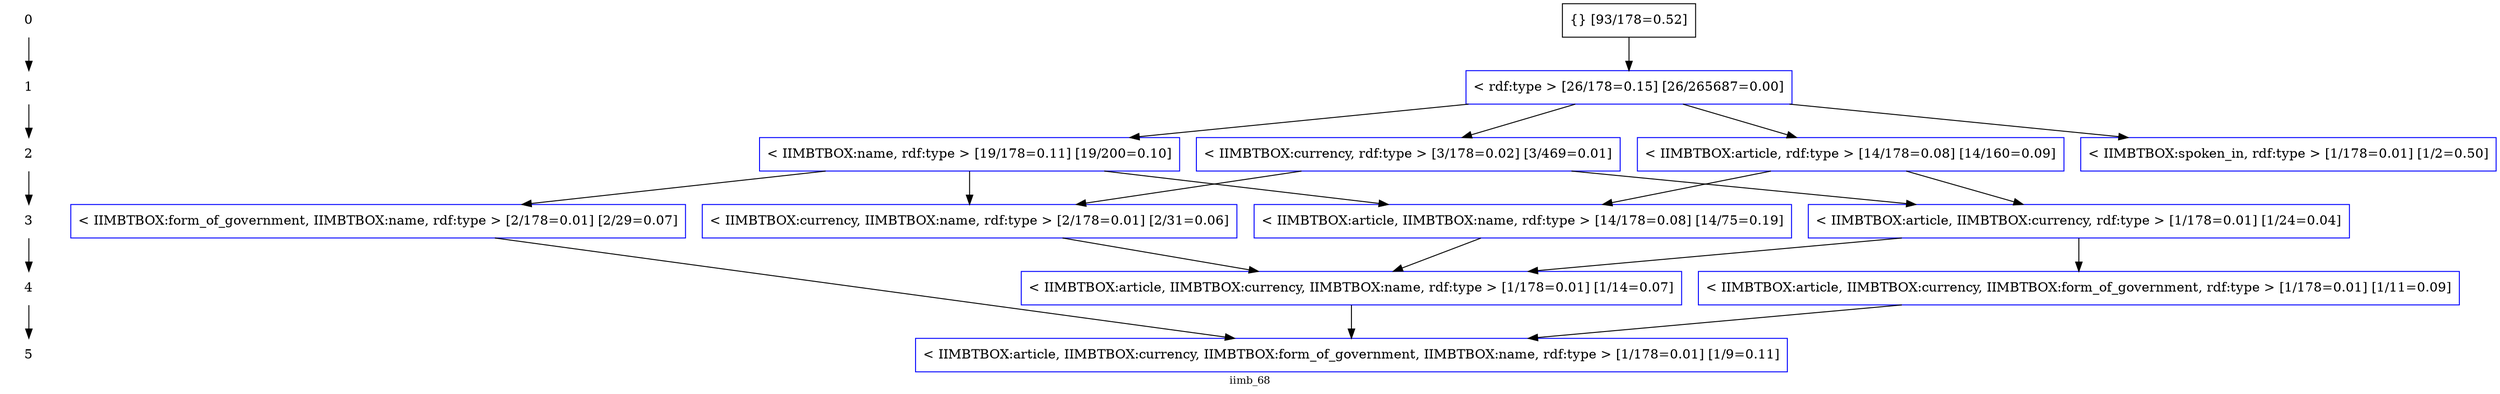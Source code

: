 digraph iimb_68 {
  {
    rank=same;
    node_r0 [label="0", shape="plaintext"];
    node_n97d170e1550eee4afc0af065b78cda302a97674c [color="black", label="{} [93/178=0.52]", shape="rectangle", style="solid"];
  }
  {
    rank=same;
    node_r1 [label="1", shape="plaintext"];
    node_n3c197cb1f6842dc41aa48dc8b9032284bcf39a27 [color="blue", label="< rdf:type > [26/178=0.15] [26/265687=0.00]", shape="rectangle", style="solid"];
  }
  {
    rank=same;
    node_r2 [label="2", shape="plaintext"];
    node_nc2c6a832113450f98f454fe5aca8e1352d2f13d7 [color="blue", label="< IIMBTBOX:article, rdf:type > [14/178=0.08] [14/160=0.09]", shape="rectangle", style="solid"];
    node_n76925b9967b455dafe672dbc3e6378f92b41ff12 [color="blue", label="< IIMBTBOX:currency, rdf:type > [3/178=0.02] [3/469=0.01]", shape="rectangle", style="solid"];
    node_n80bb4dd36e016f9285a39311cf8a75356e62accd [color="blue", label="< IIMBTBOX:name, rdf:type > [19/178=0.11] [19/200=0.10]", shape="rectangle", style="solid"];
    node_nd31f85a96ae626525719c53d5d2ba6caca661d18 [color="blue", label="< IIMBTBOX:spoken_in, rdf:type > [1/178=0.01] [1/2=0.50]", shape="rectangle", style="solid"];
  }
  {
    rank=same;
    node_r3 [label="3", shape="plaintext"];
    node_n11c1dd5e9a6d8206b0814410cc7ded00223933cc [color="blue", label="< IIMBTBOX:article, IIMBTBOX:currency, rdf:type > [1/178=0.01] [1/24=0.04]", shape="rectangle", style="solid"];
    node_n2a6578f22a81833da3ebf8c90430904bb81f93e0 [color="blue", label="< IIMBTBOX:article, IIMBTBOX:name, rdf:type > [14/178=0.08] [14/75=0.19]", shape="rectangle", style="solid"];
    node_ne011c73957338b5603cffa07ac0490c3b5cb3ac5 [color="blue", label="< IIMBTBOX:currency, IIMBTBOX:name, rdf:type > [2/178=0.01] [2/31=0.06]", shape="rectangle", style="solid"];
    node_nbb55f02aee32bdf6f24e750b78acc7b8f71f48d7 [color="blue", label="< IIMBTBOX:form_of_government, IIMBTBOX:name, rdf:type > [2/178=0.01] [2/29=0.07]", shape="rectangle", style="solid"];
  }
  {
    rank=same;
    node_r4 [label="4", shape="plaintext"];
    node_n38cefea00a6e88e1410357cf17b37e0ce5a498bf [color="blue", label="< IIMBTBOX:article, IIMBTBOX:currency, IIMBTBOX:form_of_government, rdf:type > [1/178=0.01] [1/11=0.09]", shape="rectangle", style="solid"];
    node_n460bde564bcbbed07eea4ea79c4e0897568329d5 [color="blue", label="< IIMBTBOX:article, IIMBTBOX:currency, IIMBTBOX:name, rdf:type > [1/178=0.01] [1/14=0.07]", shape="rectangle", style="solid"];
  }
  {
    rank=same;
    node_r5 [label="5", shape="plaintext"];
    node_n1e4e97b0d9eedbaa39b4f90169f9f247571c93b1 [color="blue", label="< IIMBTBOX:article, IIMBTBOX:currency, IIMBTBOX:form_of_government, IIMBTBOX:name, rdf:type > [1/178=0.01] [1/9=0.11]", shape="rectangle", style="solid"];
  }


  node_r0 -> node_r1 ;
  node_r1 -> node_r2 ;
  node_r2 -> node_r3 ;
  node_r3 -> node_r4 ;
  node_r4 -> node_r5 ;

  node_n38cefea00a6e88e1410357cf17b37e0ce5a498bf -> node_n1e4e97b0d9eedbaa39b4f90169f9f247571c93b1 [color="black", style="solid"];
  node_n460bde564bcbbed07eea4ea79c4e0897568329d5 -> node_n1e4e97b0d9eedbaa39b4f90169f9f247571c93b1 [color="black", style="solid"];
  node_nbb55f02aee32bdf6f24e750b78acc7b8f71f48d7 -> node_n1e4e97b0d9eedbaa39b4f90169f9f247571c93b1 [color="black", style="solid"];
  node_n11c1dd5e9a6d8206b0814410cc7ded00223933cc -> node_n38cefea00a6e88e1410357cf17b37e0ce5a498bf [color="black", style="solid"];
  node_n11c1dd5e9a6d8206b0814410cc7ded00223933cc -> node_n460bde564bcbbed07eea4ea79c4e0897568329d5 [color="black", style="solid"];
  node_n2a6578f22a81833da3ebf8c90430904bb81f93e0 -> node_n460bde564bcbbed07eea4ea79c4e0897568329d5 [color="black", style="solid"];
  node_ne011c73957338b5603cffa07ac0490c3b5cb3ac5 -> node_n460bde564bcbbed07eea4ea79c4e0897568329d5 [color="black", style="solid"];
  node_nc2c6a832113450f98f454fe5aca8e1352d2f13d7 -> node_n11c1dd5e9a6d8206b0814410cc7ded00223933cc [color="black", style="solid"];
  node_n76925b9967b455dafe672dbc3e6378f92b41ff12 -> node_n11c1dd5e9a6d8206b0814410cc7ded00223933cc [color="black", style="solid"];
  node_nc2c6a832113450f98f454fe5aca8e1352d2f13d7 -> node_n2a6578f22a81833da3ebf8c90430904bb81f93e0 [color="black", style="solid"];
  node_n80bb4dd36e016f9285a39311cf8a75356e62accd -> node_n2a6578f22a81833da3ebf8c90430904bb81f93e0 [color="black", style="solid"];
  node_n3c197cb1f6842dc41aa48dc8b9032284bcf39a27 -> node_nc2c6a832113450f98f454fe5aca8e1352d2f13d7 [color="black", style="solid"];
  node_n76925b9967b455dafe672dbc3e6378f92b41ff12 -> node_ne011c73957338b5603cffa07ac0490c3b5cb3ac5 [color="black", style="solid"];
  node_n80bb4dd36e016f9285a39311cf8a75356e62accd -> node_ne011c73957338b5603cffa07ac0490c3b5cb3ac5 [color="black", style="solid"];
  node_n3c197cb1f6842dc41aa48dc8b9032284bcf39a27 -> node_n76925b9967b455dafe672dbc3e6378f92b41ff12 [color="black", style="solid"];
  node_n80bb4dd36e016f9285a39311cf8a75356e62accd -> node_nbb55f02aee32bdf6f24e750b78acc7b8f71f48d7 [color="black", style="solid"];
  node_n3c197cb1f6842dc41aa48dc8b9032284bcf39a27 -> node_n80bb4dd36e016f9285a39311cf8a75356e62accd [color="black", style="solid"];
  node_n3c197cb1f6842dc41aa48dc8b9032284bcf39a27 -> node_nd31f85a96ae626525719c53d5d2ba6caca661d18 [color="black", style="solid"];
  node_n97d170e1550eee4afc0af065b78cda302a97674c -> node_n3c197cb1f6842dc41aa48dc8b9032284bcf39a27 [color="black", style="solid"];

  charset="UTF-8"
  fontsize="11.0"
  label="iimb_68"
  overlap="false"
}
